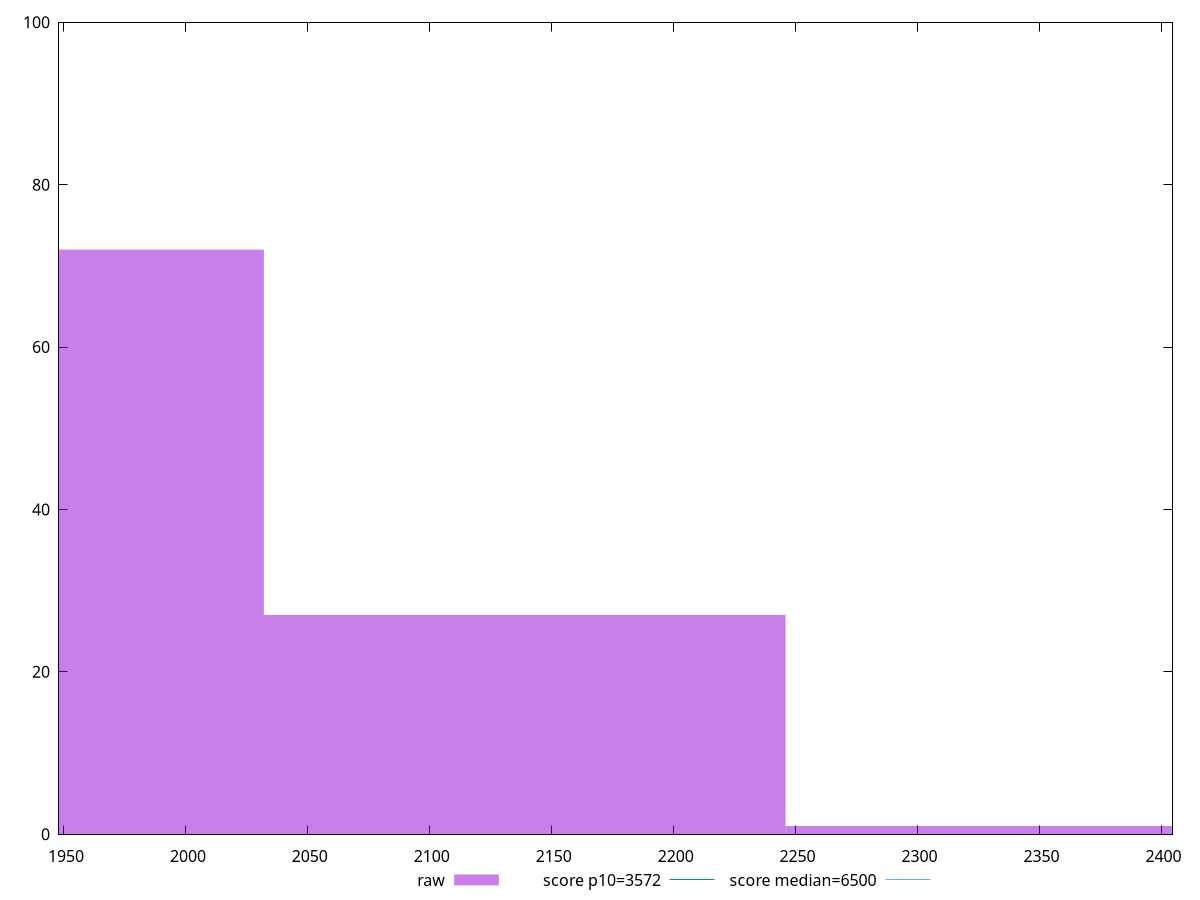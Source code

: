 reset

$raw <<EOF
1925.0464156825442 72
2138.9404618694934 27
2352.834508056443 1
EOF

set key outside below
set boxwidth 213.89404618694937
set xrange [1947.971:2404.5526000000004]
set yrange [0:100]
set style fill transparent solid 0.5 noborder

set parametric
set terminal svg size 640, 490 enhanced background rgb 'white'
set output "report_00007_2020-12-11T15:55:29.892Z/first-cpu-idle/samples/pages+cached/raw/histogram.svg"

plot $raw title "raw" with boxes, \
     3572,t title "score p10=3572", \
     6500,t title "score median=6500"

reset

